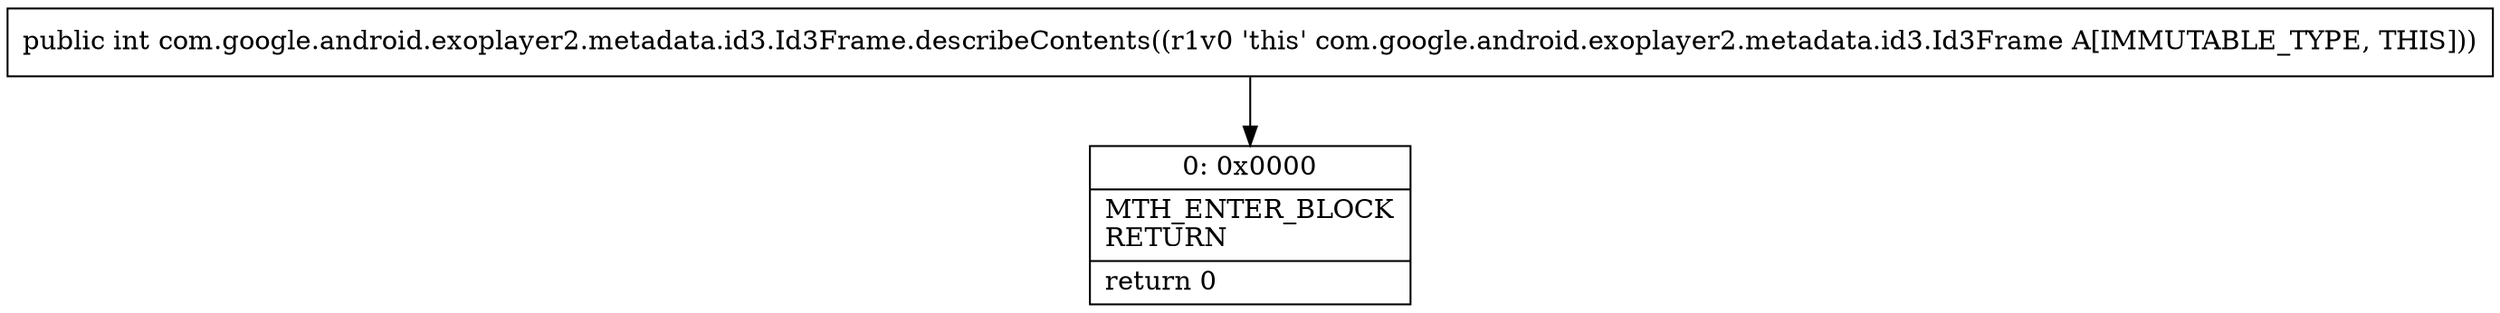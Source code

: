 digraph "CFG forcom.google.android.exoplayer2.metadata.id3.Id3Frame.describeContents()I" {
Node_0 [shape=record,label="{0\:\ 0x0000|MTH_ENTER_BLOCK\lRETURN\l|return 0\l}"];
MethodNode[shape=record,label="{public int com.google.android.exoplayer2.metadata.id3.Id3Frame.describeContents((r1v0 'this' com.google.android.exoplayer2.metadata.id3.Id3Frame A[IMMUTABLE_TYPE, THIS])) }"];
MethodNode -> Node_0;
}

